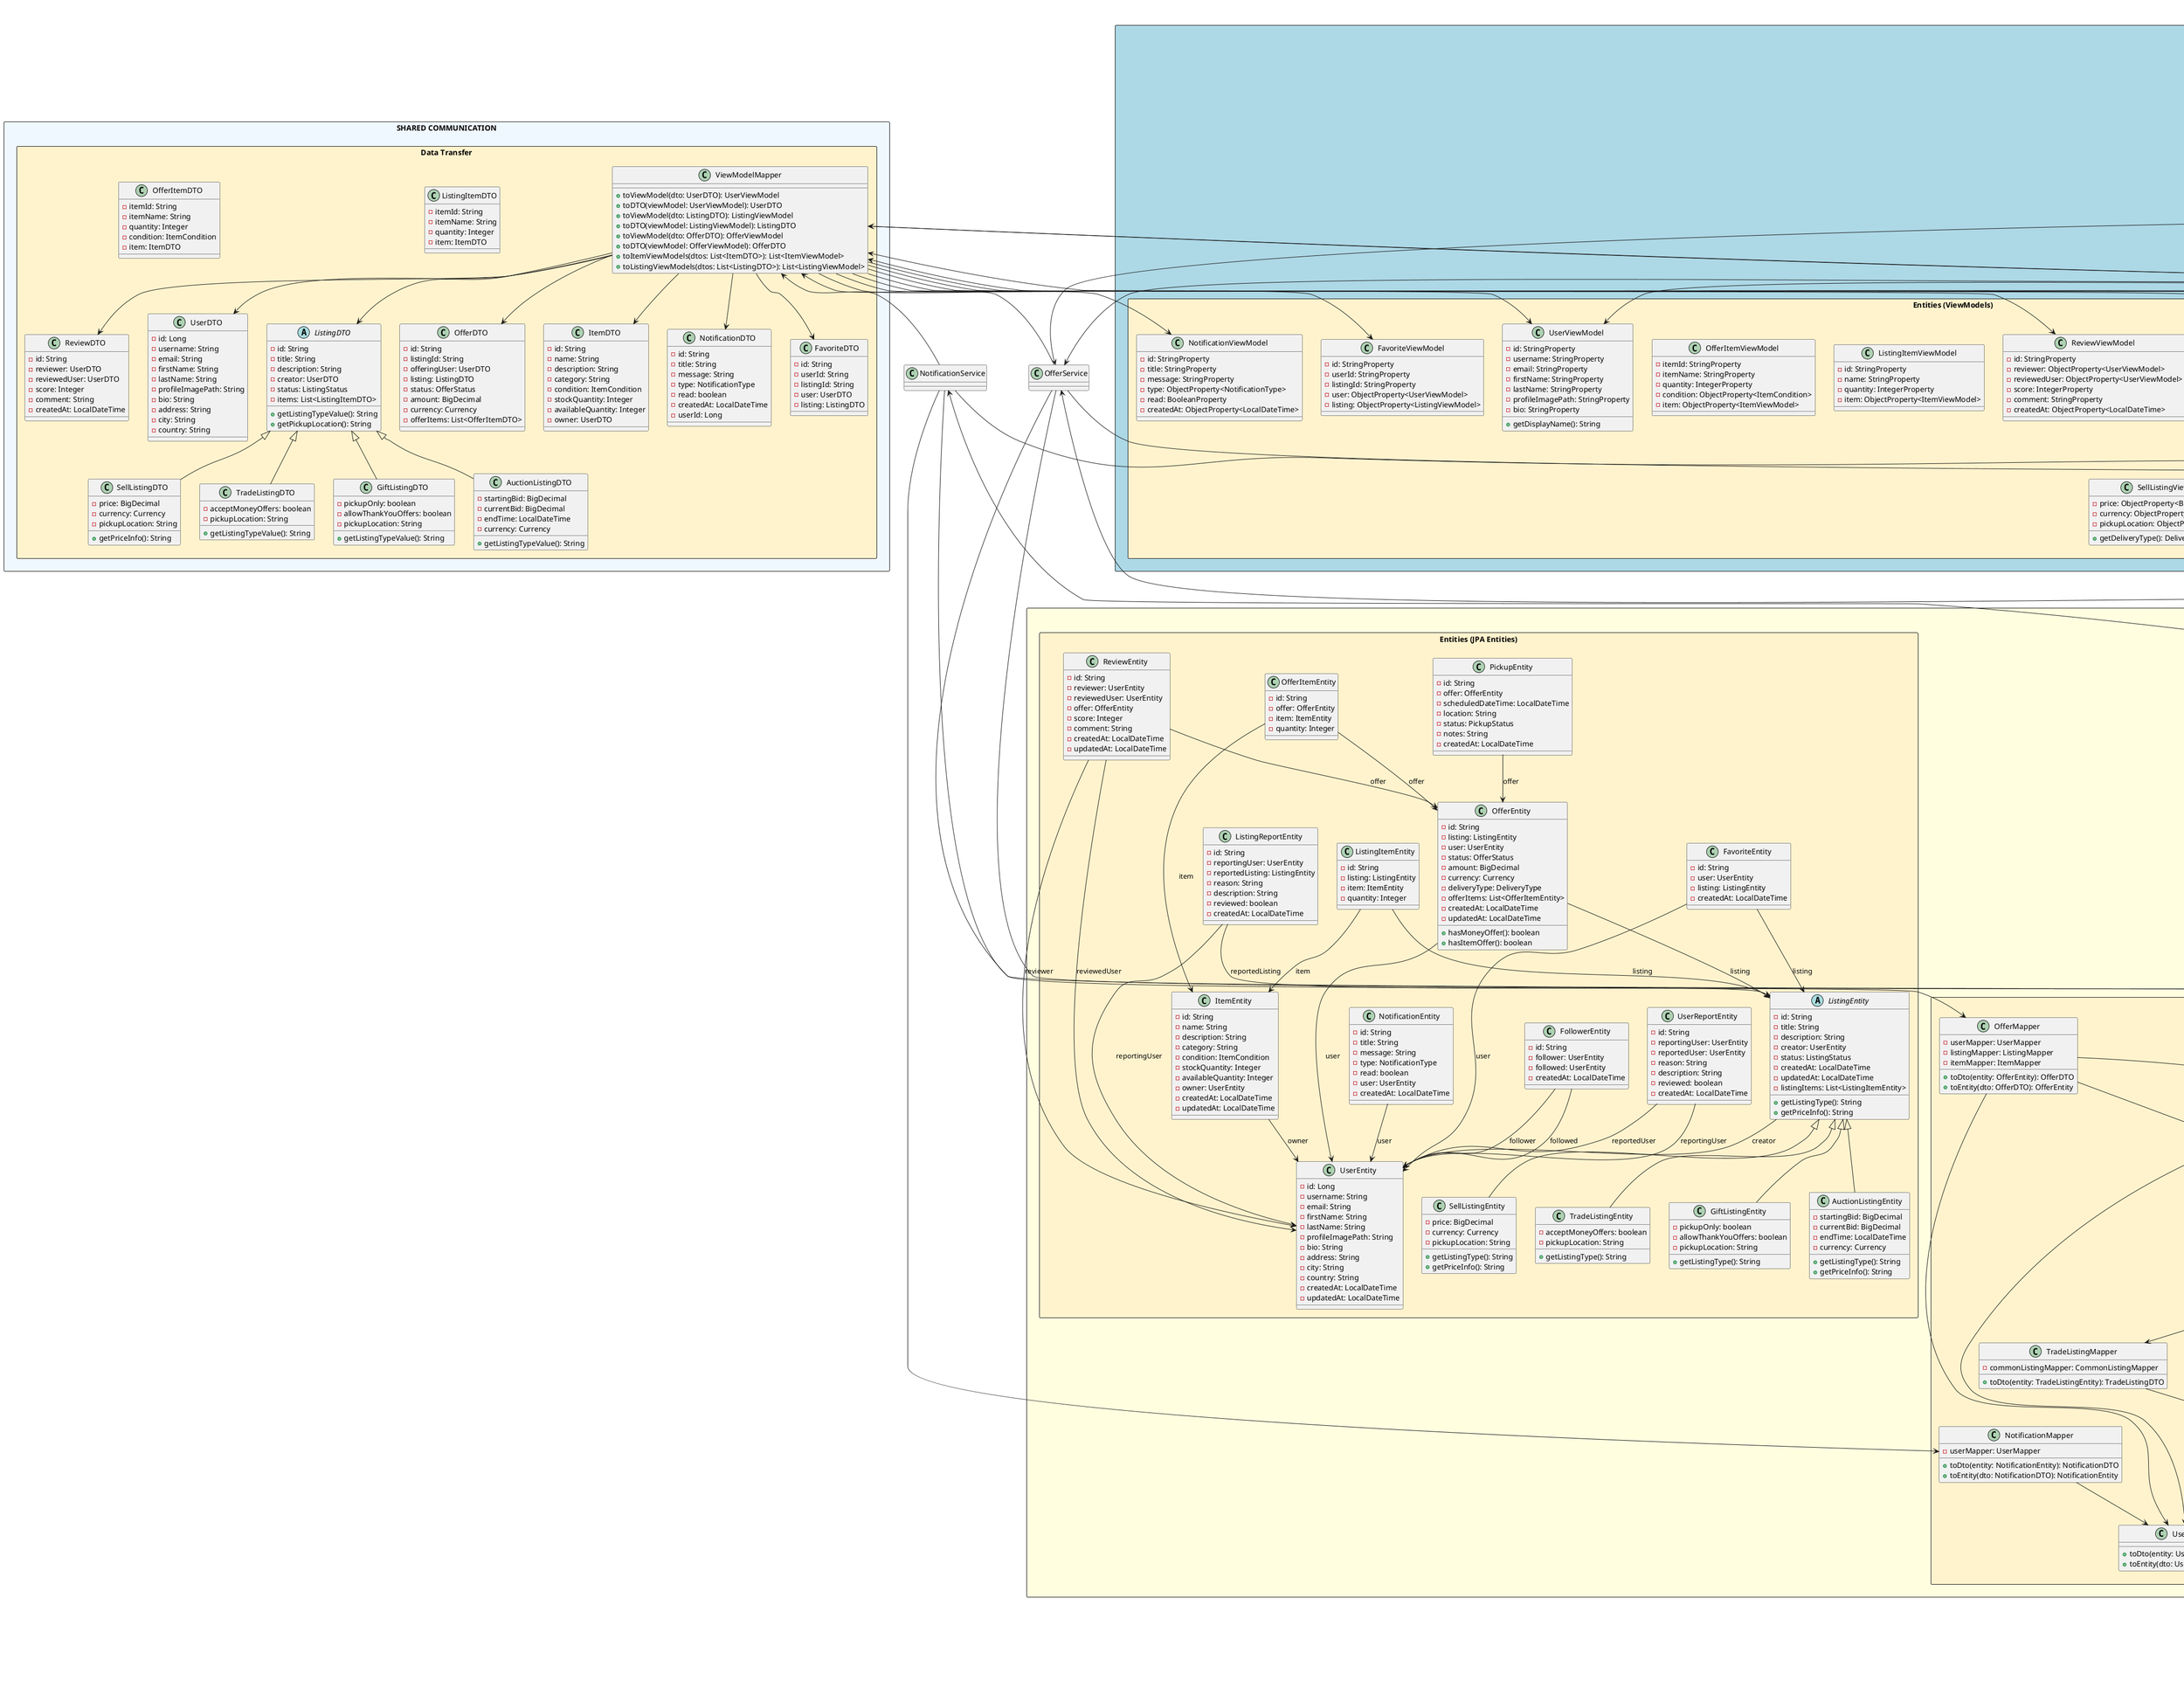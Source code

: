 @startuml UninaSwap_Comprehensive_EBC_Architecture

!define CLIENT_COLOR #E8F4FD
!define SERVER_COLOR #FFF2E8
!define BOUNDARY_COLOR #D4EDDA
!define CONTROL_COLOR #FCE4EC
!define ENTITY_COLOR #FFF3CD
!define SHARED_COLOR #F0F8FF

title UninaSwap - Comprehensive EBC Architecture

skinparam backgroundColor white
skinparam packageStyle rectangle
skinparam packageBorderThickness 0
skinparam packageBackgroundColor CLIENT_COLOR
skinparam packageFontColor black

rectangle "CLIENT DOMAIN" as ClientDomain #lightblue {
    
    rectangle "Boundaries (FXML Views)" as ClientBoundary #E8F4FD {
        class "ProfileView.fxml" as ProfileFXML
        class "OffersView.fxml" as OffersFXML
        class "ListingDetailsView.fxml" as ListingDetailsFXML
        class "ItemDialogView.fxml" as ItemDialogFXML
        class "ImageCropperView.fxml" as CropperFXML
        class "MainView.fxml" as MainFXML
        class "ListingsView.fxml" as ListingsFXML
        class "OffersTabContent.fxml" as OffersTabFXML
    }
    
    rectangle "Boundaries (Controllers)" as Controllers #D4EDDA {
        class ProfileController {
            -viewedUser: UserViewModel
            -isOwnProfile: boolean
            +loadProfile(user: UserViewModel)
            +handleChangeImage()
            +handleSave()
            +loadUserListings()
        }
        
        class OffersController {
            -selectedOffer: OfferViewModel
            +handleAcceptOffer()
            +handleRejectOffer()
            +refreshOffers()
        }
        
        class ListingDetailsController {
            -currentListing: ListingViewModel
            -imageUrls: List<String>
            +setListing(listing: ListingViewModel)
            +handleMakeOffer()
            +handleBuyNow()
        }
        
        class ItemDialogController {
            -item: ItemDTO
            -selectedImageFile: File
            +setItem(item: ItemDTO)
            +getUpdatedItem(): ItemDTO
        }
        
        class ImageCropperController {
            -cropCallback: Consumer<Image>
            +setImage(image: Image)
            +createCroppedImage(): Image
        }
        
        class MainController {
            -currentFilter: String
            -isInSearchMode: boolean
            +handleSearch()
            +setContent(Parent)
        }
        
        class ListingsController {
            -userListings: ObservableList<ListingViewModel>
            +refreshData()
            +handleCreateNew()
        }
        
        class OfferDialogController {
            -currentListing: ListingViewModel
            -selectedItems: ObservableList<OfferItemViewModel>
            +createOffer(): CompletableFuture<Boolean>
        }
        
        class OffersTabContentController {
            -filteredOffers: FilteredList<OfferViewModel>
            -currentOffer: OfferViewModel
            +showOfferDetails(offer: OfferViewModel)
        }
    }
    
    rectangle "Controls (Services)" as ClientControl #FCE4EC {
        class ListingService {
            -webSocketClient: WebSocketClient
            +getUserListings(userId: Long): CompletableFuture<List<ListingDTO>>
            +createListing(listing: ListingDTO): CompletableFuture<ListingDTO>
            +refreshUserListings()
        }
        
        class OfferService {
            -webSocketClient: WebSocketClient
            +createOffer(offer: OfferViewModel): CompletableFuture<OfferDTO>
            +acceptOffer(offerId: String): CompletableFuture<Boolean>
            +getReceivedOffers(): CompletableFuture<List<OfferDTO>>
        }
        
        class ProfileService {
            -webSocketClient: WebSocketClient
            +updateProfile(user: UserDTO): CompletableFuture<Void>
        }
        
        class ImageService {
            +fetchImage(path: String): CompletableFuture<Image>
            +uploadImage(file: File): CompletableFuture<String>
        }
        
        class ItemService {
            -webSocketClient: WebSocketClient
            +getUserItems(): CompletableFuture<List<ItemDTO>>
            +createItem(item: ItemDTO): CompletableFuture<ItemDTO>
        }
        
        class FavoritesService {
            -webSocketClient: WebSocketClient
            +addToFavorites(listingId: String): CompletableFuture<Boolean>
            +removeFromFavorites(listingId: String): CompletableFuture<Boolean>
        }
        
        class NotificationService {
            -webSocketClient: WebSocketClient
            +getNotifications(): CompletableFuture<List<NotificationDTO>>
            +markAsRead(notificationId: String): CompletableFuture<Boolean>
        }
        
        class WebSocketClient {
            -messageHandlers: Map<Class, Consumer>
            +sendMessage(message: Message): CompletableFuture<Void>
            +registerMessageHandler(type: Class, handler: Consumer)
        }
    }
    
    rectangle "Entities (ViewModels)" as ClientEntity #FFF3CD {
        class UserViewModel {
            -id: StringProperty
            -username: StringProperty
            -email: StringProperty
            -firstName: StringProperty
            -lastName: StringProperty
            -profileImagePath: StringProperty
            -bio: StringProperty
            +getDisplayName(): String
        }
        
        abstract class ListingViewModel {
            -id: StringProperty
            -title: StringProperty
            -description: StringProperty
            -user: ObjectProperty<UserViewModel>
            -status: ObjectProperty<ListingStatus>
            -items: ObservableList<ListingItemViewModel>
            +getListingTypeValue(): String
            +getPickupLocation(): String
        }
        
        class SellListingViewModel {
            -price: ObjectProperty<BigDecimal>
            -currency: ObjectProperty<Currency>
            -pickupLocation: ObjectProperty<String>
            +getDeliveryType(): DeliveryType
        }
        
        class TradeListingViewModel {
            -acceptMoneyOffers: BooleanProperty
            -pickupLocation: ObjectProperty<String>
            +getListingTypeValue(): String
        }
        
        class GiftListingViewModel {
            -pickupOnly: BooleanProperty
            -allowThankYouOffers: BooleanProperty
            -pickupLocation: ObjectProperty<String>
            +getListingTypeValue(): String
        }
        
        class AuctionListingViewModel {
            -startingBid: ObjectProperty<BigDecimal>
            -currentBid: ObjectProperty<BigDecimal>
            -endTime: ObjectProperty<LocalDateTime>
            -currency: ObjectProperty<Currency>
            +getListingTypeValue(): String
        }
        
        class OfferViewModel {
            -id: StringProperty
            -listingId: StringProperty
            -offeringUser: ObjectProperty<UserViewModel>
            -listing: ObjectProperty<ListingViewModel>
            -status: ObjectProperty<OfferStatus>
            -amount: ObjectProperty<BigDecimal>
            -offerItems: ObservableList<OfferItemViewModel>
            +hasMoneyOffer(): boolean
            +hasItemOffer(): boolean
        }
        
        class ItemViewModel {
            -id: StringProperty
            -name: StringProperty
            -description: StringProperty
            -itemCategory: ObjectProperty<Category>
            -condition: ObjectProperty<ItemCondition>
            -totalQuantity: IntegerProperty
            -availableQuantity: IntegerProperty
        }
        
        class ListingItemViewModel {
            -id: StringProperty
            -name: StringProperty
            -quantity: IntegerProperty
            -item: ObjectProperty<ItemViewModel>
        }
        
        class OfferItemViewModel {
            -itemId: StringProperty
            -itemName: StringProperty
            -quantity: IntegerProperty
            -condition: ObjectProperty<ItemCondition>
            -item: ObjectProperty<ItemViewModel>
        }
        
        class NotificationViewModel {
            -id: StringProperty
            -title: StringProperty
            -message: StringProperty
            -type: ObjectProperty<NotificationType>
            -read: BooleanProperty
            -createdAt: ObjectProperty<LocalDateTime>
        }
        
        class FavoriteViewModel {
            -id: StringProperty
            -userId: StringProperty
            -listingId: StringProperty
            -user: ObjectProperty<UserViewModel>
            -listing: ObjectProperty<ListingViewModel>
        }
        
        class ReviewViewModel {
            -id: StringProperty
            -reviewer: ObjectProperty<UserViewModel>
            -reviewedUser: ObjectProperty<UserViewModel>
            -score: IntegerProperty
            -comment: StringProperty
            -createdAt: ObjectProperty<LocalDateTime>
        }
    }
}

rectangle "SHARED COMMUNICATION" as SharedComm #F0F8FF {
    rectangle "Data Transfer" as ClientDTO #FFF3CD {
        class ViewModelMapper {
            +toViewModel(dto: UserDTO): UserViewModel
            +toDTO(viewModel: UserViewModel): UserDTO
            +toViewModel(dto: ListingDTO): ListingViewModel
            +toDTO(viewModel: ListingViewModel): ListingDTO
            +toViewModel(dto: OfferDTO): OfferViewModel
            +toDTO(viewModel: OfferViewModel): OfferDTO
            +toItemViewModels(dtos: List<ItemDTO>): List<ItemViewModel>
            +toListingViewModels(dtos: List<ListingDTO>): List<ListingViewModel>
        }
        
        class UserDTO {
            -id: Long
            -username: String
            -email: String
            -firstName: String
            -lastName: String
            -profileImagePath: String
            -bio: String
            -address: String
            -city: String
            -country: String
        }
        
        abstract class ListingDTO {
            -id: String
            -title: String
            -description: String
            -creator: UserDTO
            -status: ListingStatus
            -items: List<ListingItemDTO>
            +getListingTypeValue(): String
            +getPickupLocation(): String
        }
        
        class SellListingDTO {
            -price: BigDecimal
            -currency: Currency
            -pickupLocation: String
            +getPriceInfo(): String
        }
        
        class TradeListingDTO {
            -acceptMoneyOffers: boolean
            -pickupLocation: String
            +getListingTypeValue(): String
        }
        
        class GiftListingDTO {
            -pickupOnly: boolean
            -allowThankYouOffers: boolean
            -pickupLocation: String
            +getListingTypeValue(): String
        }
        
        class AuctionListingDTO {
            -startingBid: BigDecimal
            -currentBid: BigDecimal
            -endTime: LocalDateTime
            -currency: Currency
            +getListingTypeValue(): String
        }
        
        class OfferDTO {
            -id: String
            -listingId: String
            -offeringUser: UserDTO
            -listing: ListingDTO
            -status: OfferStatus
            -amount: BigDecimal
            -currency: Currency
            -offerItems: List<OfferItemDTO>
        }
        
        class ItemDTO {
            -id: String
            -name: String
            -description: String
            -category: String
            -condition: ItemCondition
            -stockQuantity: Integer
            -availableQuantity: Integer
            -owner: UserDTO
        }
        
        class ListingItemDTO {
            -itemId: String
            -itemName: String
            -quantity: Integer
            -item: ItemDTO
        }
        
        class OfferItemDTO {
            -itemId: String
            -itemName: String
            -quantity: Integer
            -condition: ItemCondition
            -item: ItemDTO
        }
        
        class NotificationDTO {
            -id: String
            -title: String
            -message: String
            -type: NotificationType
            -read: boolean
            -createdAt: LocalDateTime
            -userId: Long
        }
        
        class FavoriteDTO {
            -id: String
            -userId: String
            -listingId: String
            -user: UserDTO
            -listing: ListingDTO
        }
        
        class ReviewDTO {
            -id: String
            -reviewer: UserDTO
            -reviewedUser: UserDTO
            -score: Integer
            -comment: String
            -createdAt: LocalDateTime
        }
    }
}

rectangle "SERVER DOMAIN" as ServerDomain #lightyellow {
    
    rectangle "Boundaries (WebSocket Handlers)" as ServerBoundary #D4EDDA {
        class ListingWebSocketHandler {
            -listingService: ListingService
            -objectMapper: ObjectMapper
            +handleTextMessage(session: WebSocketSession, message: TextMessage)
            -handleGetUserListings(request: ListingMessage, response: ListingMessage, user: UserEntity)
            -handleCreateListing(request: ListingMessage, response: ListingMessage, user: UserEntity)
        }
        
        class OfferWebSocketHandler {
            -offerService: OfferService
            +handleTextMessage(session: WebSocketSession, message: TextMessage)
            -handleCreateOffer(request: OfferMessage, response: OfferMessage, user: UserEntity)
            -handleAcceptOffer(request: OfferMessage, response: OfferMessage, user: UserEntity)
        }
        
        class ProfileWebSocketHandler {
            -userService: UserService
            +handleTextMessage(session: WebSocketSession, message: TextMessage)
            -handleUpdateProfile(request: ProfileUpdateMessage, response: ProfileUpdateMessage)
        }
        
        class ItemWebSocketHandler {
            -itemService: ItemService
            +handleTextMessage(session: WebSocketSession, message: TextMessage)
            -handleCreateItem(request: ItemMessage, response: ItemMessage, user: UserEntity)
        }
        
        class NotificationWebSocketHandler {
            -notificationService: NotificationService
            +handleTextMessage(session: WebSocketSession, message: TextMessage)
            -handleGetNotifications(request: NotificationMessage, response: NotificationMessage, user: UserEntity)
        }
    }
    
    rectangle "Controls (Services)" as ServerControl #FCE4EC {
        class ListingService {
            -listingRepository: ListingRepository
            -listingMapper: ListingMapper
            +getUserListings(userId: Long): List<ListingDTO>
            +createListing(listingDTO: ListingDTO, userId: Long): ListingDTO
            +updateListing(listingDTO: ListingDTO): ListingDTO
            +deleteListing(listingId: String): boolean
        }
        
        class OfferService {
            -offerRepository: OfferRepository
            -offerMapper: OfferMapper
            +createOffer(offerDTO: OfferDTO): OfferDTO
            +acceptOffer(offerId: String, userId: Long): OfferDTO
            +rejectOffer(offerId: String, userId: Long): OfferDTO
            +getUserReceivedOffers(userId: Long): List<OfferDTO>
            +getUserSentOffers(userId: Long): List<OfferDTO>
        }
        
        class UserService {
            -userRepository: UserRepository
            -userMapper: UserMapper
            +updateUser(userDTO: UserDTO): UserDTO
            +getUserById(id: Long): UserDTO
            +createUser(userDTO: UserDTO): UserDTO
        }
        
        class ItemService {
            -itemRepository: ItemRepository
            -itemMapper: ItemMapper
            +createItem(itemDTO: ItemDTO, userId: Long): ItemDTO
            +updateItem(itemDTO: ItemDTO): ItemDTO
            +getUserItems(userId: Long): List<ItemDTO>
        }
        
        class NotificationService {
            -notificationRepository: NotificationRepository
            -notificationMapper: NotificationMapper
            +createNotification(notification: NotificationDTO): NotificationDTO
            +getUserNotifications(userId: Long): List<NotificationDTO>
            +markAsRead(notificationId: String): boolean
        }
        
        class FavoriteService {
            -favoriteRepository: FavoriteRepository
            -favoriteMapper: FavoriteMapper
            +addToFavorites(userId: Long, listingId: String): FavoriteDTO
            +removeFromFavorites(userId: Long, listingId: String): boolean
            +getUserFavorites(userId: Long): List<FavoriteDTO>
        }
        
        class ReviewService {
            -reviewRepository: ReviewRepository
            -reviewMapper: ReviewMapper
            +createReview(reviewDTO: ReviewDTO): ReviewDTO
            +getUserReviews(userId: Long): List<ReviewDTO>
            +getReviewsForUser(userId: Long): List<ReviewDTO>
        }
    }
    
    rectangle "Entities (JPA Entities)" as ServerEntity #FFF3CD {
        class UserEntity {
            -id: Long
            -username: String
            -email: String
            -firstName: String
            -lastName: String
            -profileImagePath: String
            -bio: String
            -address: String
            -city: String
            -country: String
            -createdAt: LocalDateTime
            -updatedAt: LocalDateTime
        }
        
        abstract class ListingEntity {
            -id: String
            -title: String
            -description: String
            -creator: UserEntity
            -status: ListingStatus
            -createdAt: LocalDateTime
            -updatedAt: LocalDateTime
            -listingItems: List<ListingItemEntity>
            +getListingType(): String
            +getPriceInfo(): String
        }
        
        class SellListingEntity {
            -price: BigDecimal
            -currency: Currency
            -pickupLocation: String
            +getListingType(): String
            +getPriceInfo(): String
        }
        
        class TradeListingEntity {
            -acceptMoneyOffers: boolean
            -pickupLocation: String
            +getListingType(): String
        }
        
        class GiftListingEntity {
            -pickupOnly: boolean
            -allowThankYouOffers: boolean
            -pickupLocation: String
            +getListingType(): String
        }
        
        class AuctionListingEntity {
            -startingBid: BigDecimal
            -currentBid: BigDecimal
            -endTime: LocalDateTime
            -currency: Currency
            +getListingType(): String
            +getPriceInfo(): String
        }
        
        class OfferEntity {
            -id: String
            -listing: ListingEntity
            -user: UserEntity
            -status: OfferStatus
            -amount: BigDecimal
            -currency: Currency
            -deliveryType: DeliveryType
            -offerItems: List<OfferItemEntity>
            -createdAt: LocalDateTime
            -updatedAt: LocalDateTime
            +hasMoneyOffer(): boolean
            +hasItemOffer(): boolean
        }
        
        class ItemEntity {
            -id: String
            -name: String
            -description: String
            -category: String
            -condition: ItemCondition
            -stockQuantity: Integer
            -availableQuantity: Integer
            -owner: UserEntity
            -createdAt: LocalDateTime
            -updatedAt: LocalDateTime
        }
        
        class ListingItemEntity {
            -id: String
            -listing: ListingEntity
            -item: ItemEntity
            -quantity: Integer
        }
        
        class OfferItemEntity {
            -id: String
            -offer: OfferEntity
            -item: ItemEntity
            -quantity: Integer
        }
        
        class NotificationEntity {
            -id: String
            -title: String
            -message: String
            -type: NotificationType
            -read: boolean
            -user: UserEntity
            -createdAt: LocalDateTime
        }
        
        class FavoriteEntity {
            -id: String
            -user: UserEntity
            -listing: ListingEntity
            -createdAt: LocalDateTime
        }
        
        class ReviewEntity {
            -id: String
            -reviewer: UserEntity
            -reviewedUser: UserEntity
            -offer: OfferEntity
            -score: Integer
            -comment: String
            -createdAt: LocalDateTime
            -updatedAt: LocalDateTime
        }
        
        class FollowerEntity {
            -id: String
            -follower: UserEntity
            -followed: UserEntity
            -createdAt: LocalDateTime
        }
        
        class UserReportEntity {
            -id: String
            -reportingUser: UserEntity
            -reportedUser: UserEntity
            -reason: String
            -description: String
            -reviewed: boolean
            -createdAt: LocalDateTime
        }
        
        class ListingReportEntity {
            -id: String
            -reportingUser: UserEntity
            -reportedListing: ListingEntity
            -reason: String
            -description: String
            -reviewed: boolean
            -createdAt: LocalDateTime
        }
        
        class PickupEntity {
            -id: String
            -offer: OfferEntity
            -scheduledDateTime: LocalDateTime
            -location: String
            -status: PickupStatus
            -notes: String
            -createdAt: LocalDateTime
        }
    }
    
    rectangle "Data Access" as ServerDAO #FCE4EC {
        interface UserRepository {
            +findByUsername(username: String): Optional<UserEntity>
            +findById(id: Long): Optional<UserEntity>
            +save(user: UserEntity): UserEntity
        }
        
        interface ListingRepository {
            +findByCreatorIdWithItems(userId: Long): List<ListingEntity>
            +findById(id: String): Optional<ListingEntity>
            +save(listing: ListingEntity): ListingEntity
            +findByStatus(status: ListingStatus): List<ListingEntity>
        }
        
        interface OfferRepository {
            +findByListingCreatorId(userId: Long): List<OfferEntity>
            +findByUserId(userId: Long): List<OfferEntity>
            +findById(id: String): Optional<OfferEntity>
            +save(offer: OfferEntity): OfferEntity
        }
        
        interface ItemRepository {
            +findByOwnerId(userId: Long): List<ItemEntity>
            +findById(id: String): Optional<ItemEntity>
            +save(item: ItemEntity): ItemEntity
            +findByCategory(category: String): List<ItemEntity>
        }
        
        interface NotificationRepository {
            +findByUserIdAndReadFalse(userId: Long): List<NotificationEntity>
            +findByUserId(userId: Long): List<NotificationEntity>
            +save(notification: NotificationEntity): NotificationEntity
        }
        
        interface FavoriteRepository {
            +findByUserId(userId: Long): List<FavoriteEntity>
            +findByUserIdAndListingId(userId: Long, listingId: String): Optional<FavoriteEntity>
            +save(favorite: FavoriteEntity): FavoriteEntity
        }
        
        interface ReviewRepository {
            +findByReviewedUserId(userId: Long): List<ReviewEntity>
            +findByReviewerId(userId: Long): List<ReviewEntity>
            +save(review: ReviewEntity): ReviewEntity
        }
    }
    
    rectangle "Mappers" as ServerMapper #FFF3CD {
        class ListingMapper {
            -sellListingMapper: SellListingMapper
            -tradeListingMapper: TradeListingMapper
            -giftListingMapper: GiftListingMapper
            -auctionListingMapper: AuctionListingMapper
            +toDto(entity: ListingEntity): ListingDTO
            +toEntity(dto: ListingDTO): ListingEntity
        }
        
        class SellListingMapper {
            -commonListingMapper: CommonListingMapper
            +toDto(entity: SellListingEntity): SellListingDTO
        }
        
        class TradeListingMapper {
            -commonListingMapper: CommonListingMapper
            +toDto(entity: TradeListingEntity): TradeListingDTO
        }
        
        class GiftListingMapper {
            -commonListingMapper: CommonListingMapper
            +toDto(entity: GiftListingEntity): GiftListingDTO
        }
        
        class AuctionListingMapper {
            -commonListingMapper: CommonListingMapper
            +toDto(entity: AuctionListingEntity): AuctionListingDTO
        }
        
        class CommonListingMapper {
            -userMapper: UserMapper
            -itemMapper: ItemMapper
            +mapCommonFields(entity: ListingEntity, dto: ListingDTO)
            +mapListingItems(entities: List<ListingItemEntity>): List<ListingItemDTO>
        }
        
        class OfferMapper {
            -userMapper: UserMapper
            -listingMapper: ListingMapper
            -itemMapper: ItemMapper
            +toDto(entity: OfferEntity): OfferDTO
            +toEntity(dto: OfferDTO): OfferEntity
        }
        
        class UserMapper {
            +toDto(entity: UserEntity): UserDTO
            +toEntity(dto: UserDTO): UserEntity
        }
        
        class ItemMapper {
            -userMapper: UserMapper
            +toDto(entity: ItemEntity): ItemDTO
            +toEntity(dto: ItemDTO): ItemEntity
        }
        
        class NotificationMapper {
            -userMapper: UserMapper
            +toDto(entity: NotificationEntity): NotificationDTO
            +toEntity(dto: NotificationDTO): NotificationEntity
        }
        
        class FavoriteMapper {
            -userMapper: UserMapper
            -listingMapper: ListingMapper
            +toDto(entity: FavoriteEntity): FavoriteDTO
            +toEntity(dto: FavoriteDTO): FavoriteEntity
        }
        
        class ReviewMapper {
            -userMapper: UserMapper
            +toDto(entity: ReviewEntity): ReviewDTO
            +toEntity(dto: ReviewDTO): ReviewEntity
        }
    }
}

' FXML to Controller relationships
ProfileFXML --> ProfileController
OffersFXML --> OffersController
ListingDetailsFXML --> ListingDetailsController
ItemDialogFXML --> ItemDialogController
CropperFXML --> ImageCropperController
MainFXML --> MainController
ListingsFXML --> ListingsController
OffersTabFXML --> OffersTabContentController

' Controller to Service relationships
ProfileController --> ProfileService
ProfileController --> ListingService
ProfileController --> ImageService
OffersController --> OfferService
ListingDetailsController --> ListingService
ListingDetailsController --> FavoritesService
ItemDialogController --> ItemService
MainController --> ListingService
ListingsController --> ListingService
OfferDialogController --> OfferService
OfferDialogController --> ItemService

' Service to WebSocket relationships
ProfileService --> WebSocketClient
ListingService --> WebSocketClient
OfferService --> WebSocketClient
ImageService --> WebSocketClient
ItemService --> WebSocketClient
FavoritesService --> WebSocketClient
NotificationService --> WebSocketClient

' ViewModel relationships
ProfileController --> UserViewModel
ProfileController --> ListingViewModel
OffersController --> OfferViewModel
ListingDetailsController --> ListingViewModel
ItemDialogController --> ItemViewModel
MainController --> ListingViewModel
ListingsController --> ListingViewModel

' DTO and Mapper relationships
ViewModelMapper --> UserDTO
ViewModelMapper --> ListingDTO
ViewModelMapper --> OfferDTO
ViewModelMapper --> ItemDTO
ViewModelMapper --> NotificationDTO
ViewModelMapper --> FavoriteDTO
ViewModelMapper --> ReviewDTO
ViewModelMapper --> UserViewModel
ViewModelMapper --> ListingViewModel
ViewModelMapper --> OfferViewModel
ViewModelMapper --> ItemViewModel
ViewModelMapper --> NotificationViewModel
ViewModelMapper --> FavoriteViewModel
ViewModelMapper --> ReviewViewModel

ListingService --> ViewModelMapper
OfferService --> ViewModelMapper
ProfileService --> ViewModelMapper
ItemService --> ViewModelMapper
FavoritesService --> ViewModelMapper
NotificationService --> ViewModelMapper

' Server Handler to Service relationships
ListingWebSocketHandler --> ListingService
OfferWebSocketHandler --> OfferService
ProfileWebSocketHandler --> UserService
ItemWebSocketHandler --> ItemService
NotificationWebSocketHandler --> NotificationService

' Server Service to Repository relationships
ListingService --> ListingRepository
ListingService --> ListingMapper
OfferService --> OfferRepository
OfferService --> OfferMapper
UserService --> UserRepository
UserService --> UserMapper
ItemService --> ItemRepository
ItemService --> ItemMapper
NotificationService --> NotificationRepository
NotificationService --> NotificationMapper
FavoriteService --> FavoriteRepository
FavoriteService --> FavoriteMapper
ReviewService --> ReviewRepository
ReviewService --> ReviewMapper

' Entity inheritance relationships
ListingEntity <|-- SellListingEntity
ListingEntity <|-- TradeListingEntity
ListingEntity <|-- GiftListingEntity
ListingEntity <|-- AuctionListingEntity

ListingDTO <|-- SellListingDTO
ListingDTO <|-- TradeListingDTO
ListingDTO <|-- GiftListingDTO
ListingDTO <|-- AuctionListingDTO

ListingViewModel <|-- SellListingViewModel
ListingViewModel <|-- TradeListingViewModel
ListingViewModel <|-- GiftListingViewModel
ListingViewModel <|-- AuctionListingViewModel

' Entity relationships
ListingEntity --> UserEntity : creator
OfferEntity --> ListingEntity : listing
OfferEntity --> UserEntity : user
ItemEntity --> UserEntity : owner
ListingItemEntity --> ListingEntity : listing
ListingItemEntity --> ItemEntity : item
OfferItemEntity --> OfferEntity : offer
OfferItemEntity --> ItemEntity : item
NotificationEntity --> UserEntity : user
FavoriteEntity --> UserEntity : user
FavoriteEntity --> ListingEntity : listing
ReviewEntity --> UserEntity : reviewer
ReviewEntity --> UserEntity : reviewedUser
ReviewEntity --> OfferEntity : offer
FollowerEntity --> UserEntity : follower
FollowerEntity --> UserEntity : followed
UserReportEntity --> UserEntity : reportingUser
UserReportEntity --> UserEntity : reportedUser
ListingReportEntity --> UserEntity : reportingUser
ListingReportEntity --> ListingEntity : reportedListing
PickupEntity --> OfferEntity : offer

' Mapper relationships
ListingMapper --> SellListingMapper
ListingMapper --> TradeListingMapper
ListingMapper --> GiftListingMapper
ListingMapper --> AuctionListingMapper
SellListingMapper --> CommonListingMapper
TradeListingMapper --> CommonListingMapper
GiftListingMapper --> CommonListingMapper
AuctionListingMapper --> CommonListingMapper
CommonListingMapper --> UserMapper
CommonListingMapper --> ItemMapper
OfferMapper --> UserMapper
OfferMapper --> ListingMapper
OfferMapper --> ItemMapper
NotificationMapper --> UserMapper
FavoriteMapper --> UserMapper
FavoriteMapper --> ListingMapper
ReviewMapper --> UserMapper

' WebSocket communication (crosses domains)
WebSocketClient ..> ListingWebSocketHandler : WebSocket\nCommunication
WebSocketClient ..> OfferWebSocketHandler : WebSocket\nCommunication
WebSocketClient ..> ProfileWebSocketHandler : WebSocket\nCommunication
WebSocketClient ..> ItemWebSocketHandler : WebSocket\nCommunication
WebSocketClient ..> NotificationWebSocketHandler : WebSocket\nCommunication

legend bottom
|Color |Domain/Layer |
|<#lightblue>   | Client Domain |
|<#lightyellow>  | Server Domain |
|<#F0F8FF>    | Shared Communication |
|<#D4EDDA>    | EBC Boundaries |
|<#FCE4EC>    | EBC Controls |
|<#FFF3CD>    | EBC Entities |
endlegend

@enduml
